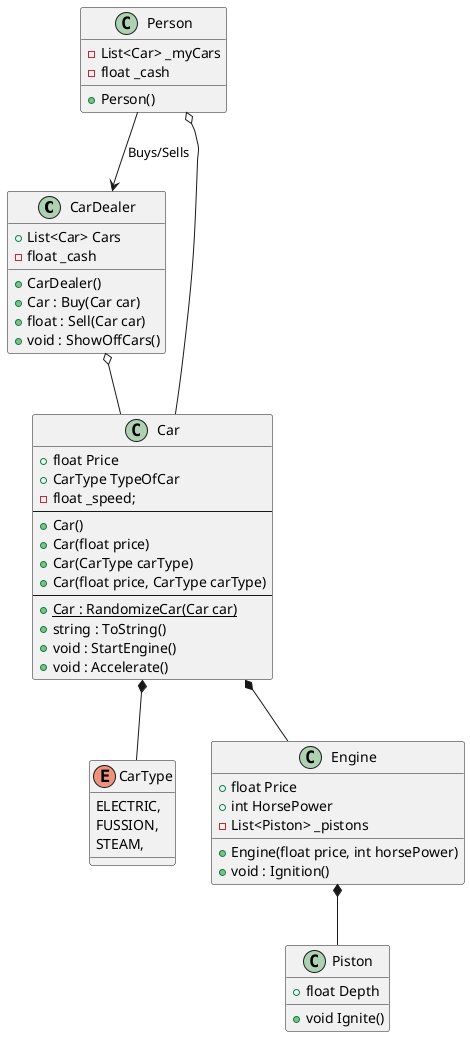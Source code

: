 @startuml

class CarDealer{
    +List<Car> Cars
    -float _cash
    +CarDealer()
    +Car : Buy(Car car)
    +float : Sell(Car car)
    +void : ShowOffCars()
}

class Car{
    +float Price
    +CarType TypeOfCar
    -float _speed;
    --
    +Car()
    +Car(float price)
    +Car(CarType carType)
    +Car(float price, CarType carType)
    --
    +{static} Car : RandomizeCar(Car car)
    +string : ToString()
    +void : StartEngine()
    +void : Accelerate()
}

enum CarType{
    ELECTRIC,
    FUSSION,
    STEAM,
}

class Person{
    -List<Car> _myCars
    -float _cash
    +Person()
}

class Engine{
    +float Price
    +int HorsePower
    -List<Piston> _pistons
    +Engine(float price, int horsePower)
    +void : Ignition()
}

class Piston{
    +float Depth
    +void Ignite()
}

Person --> CarDealer : "Buys/Sells"
CarDealer o-- Car
Person o-- Car
Car *-- CarType
Car *-- Engine
Engine *-- Piston

@enduml
